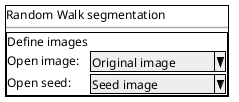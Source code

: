 {
  "sha1": "o6lqb5p8vuho8kcub83jwqv1lv7usid",
  "insertion": {
    "when": "2024-06-04T17:28:39.444Z",
    "user": "plantuml@gmail.com"
  }
}
@startuml
 
salt
  {+
  Random Walk segmentation
  ~~
  {+
  Define images
  Open image:  |  ^Original image ^
  Open seed:   |  ^Seed image     ^
  }
  }
@enduml
